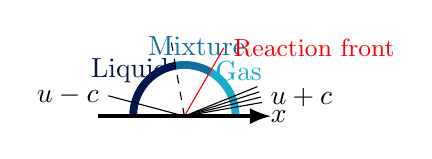 \definecolor{bleu1}{rgb}{0.09, 0.671, 0.808}
\definecolor{bleu4}{rgb}{0.012, 0.082, 0.31}

% Species
\fill[bleu1] (0,0) -- (0.7,0) arc (0:60:0.7) -- (0,0);
\node[bleu1] at (40:0.9) {Gas};
\fill[bleu1!60!bleu4] (0,0) -- (60:0.7) arc (60:100:0.7) -- (0,0);
\node[bleu1!60!bleu4] at (80:0.9) {Mixture};
\fill[bleu4] (0,0) -- (-0.7,0) arc (0:-80:-0.7) -- (0,0);
\node[bleu4] at (140:0.9) {Liquid};
\fill[white] (0.6, 0.0) arc (0:180:0.6);
% Ondes
\draw (0,0) -- (10:1);
\draw (0,0) -- (14:1) node[right] {$u+c$};
\draw (0,0) -- (18:1);
\draw (0,0) -- (22:1);
\draw[red] (0,0) -- (60:1) node[right] {\small Reaction front};
\draw[dashed] (0,0) --(100:1);% node[left] {\small Contact discontinuity};
\draw (0,0) --(165:1) node[left] {$u-c$};
% Axe
\draw[ultra thick, -latex] (-1.1, 0) -- (1.1, 0);
\node[] at (1.2, 0) {$x$};
